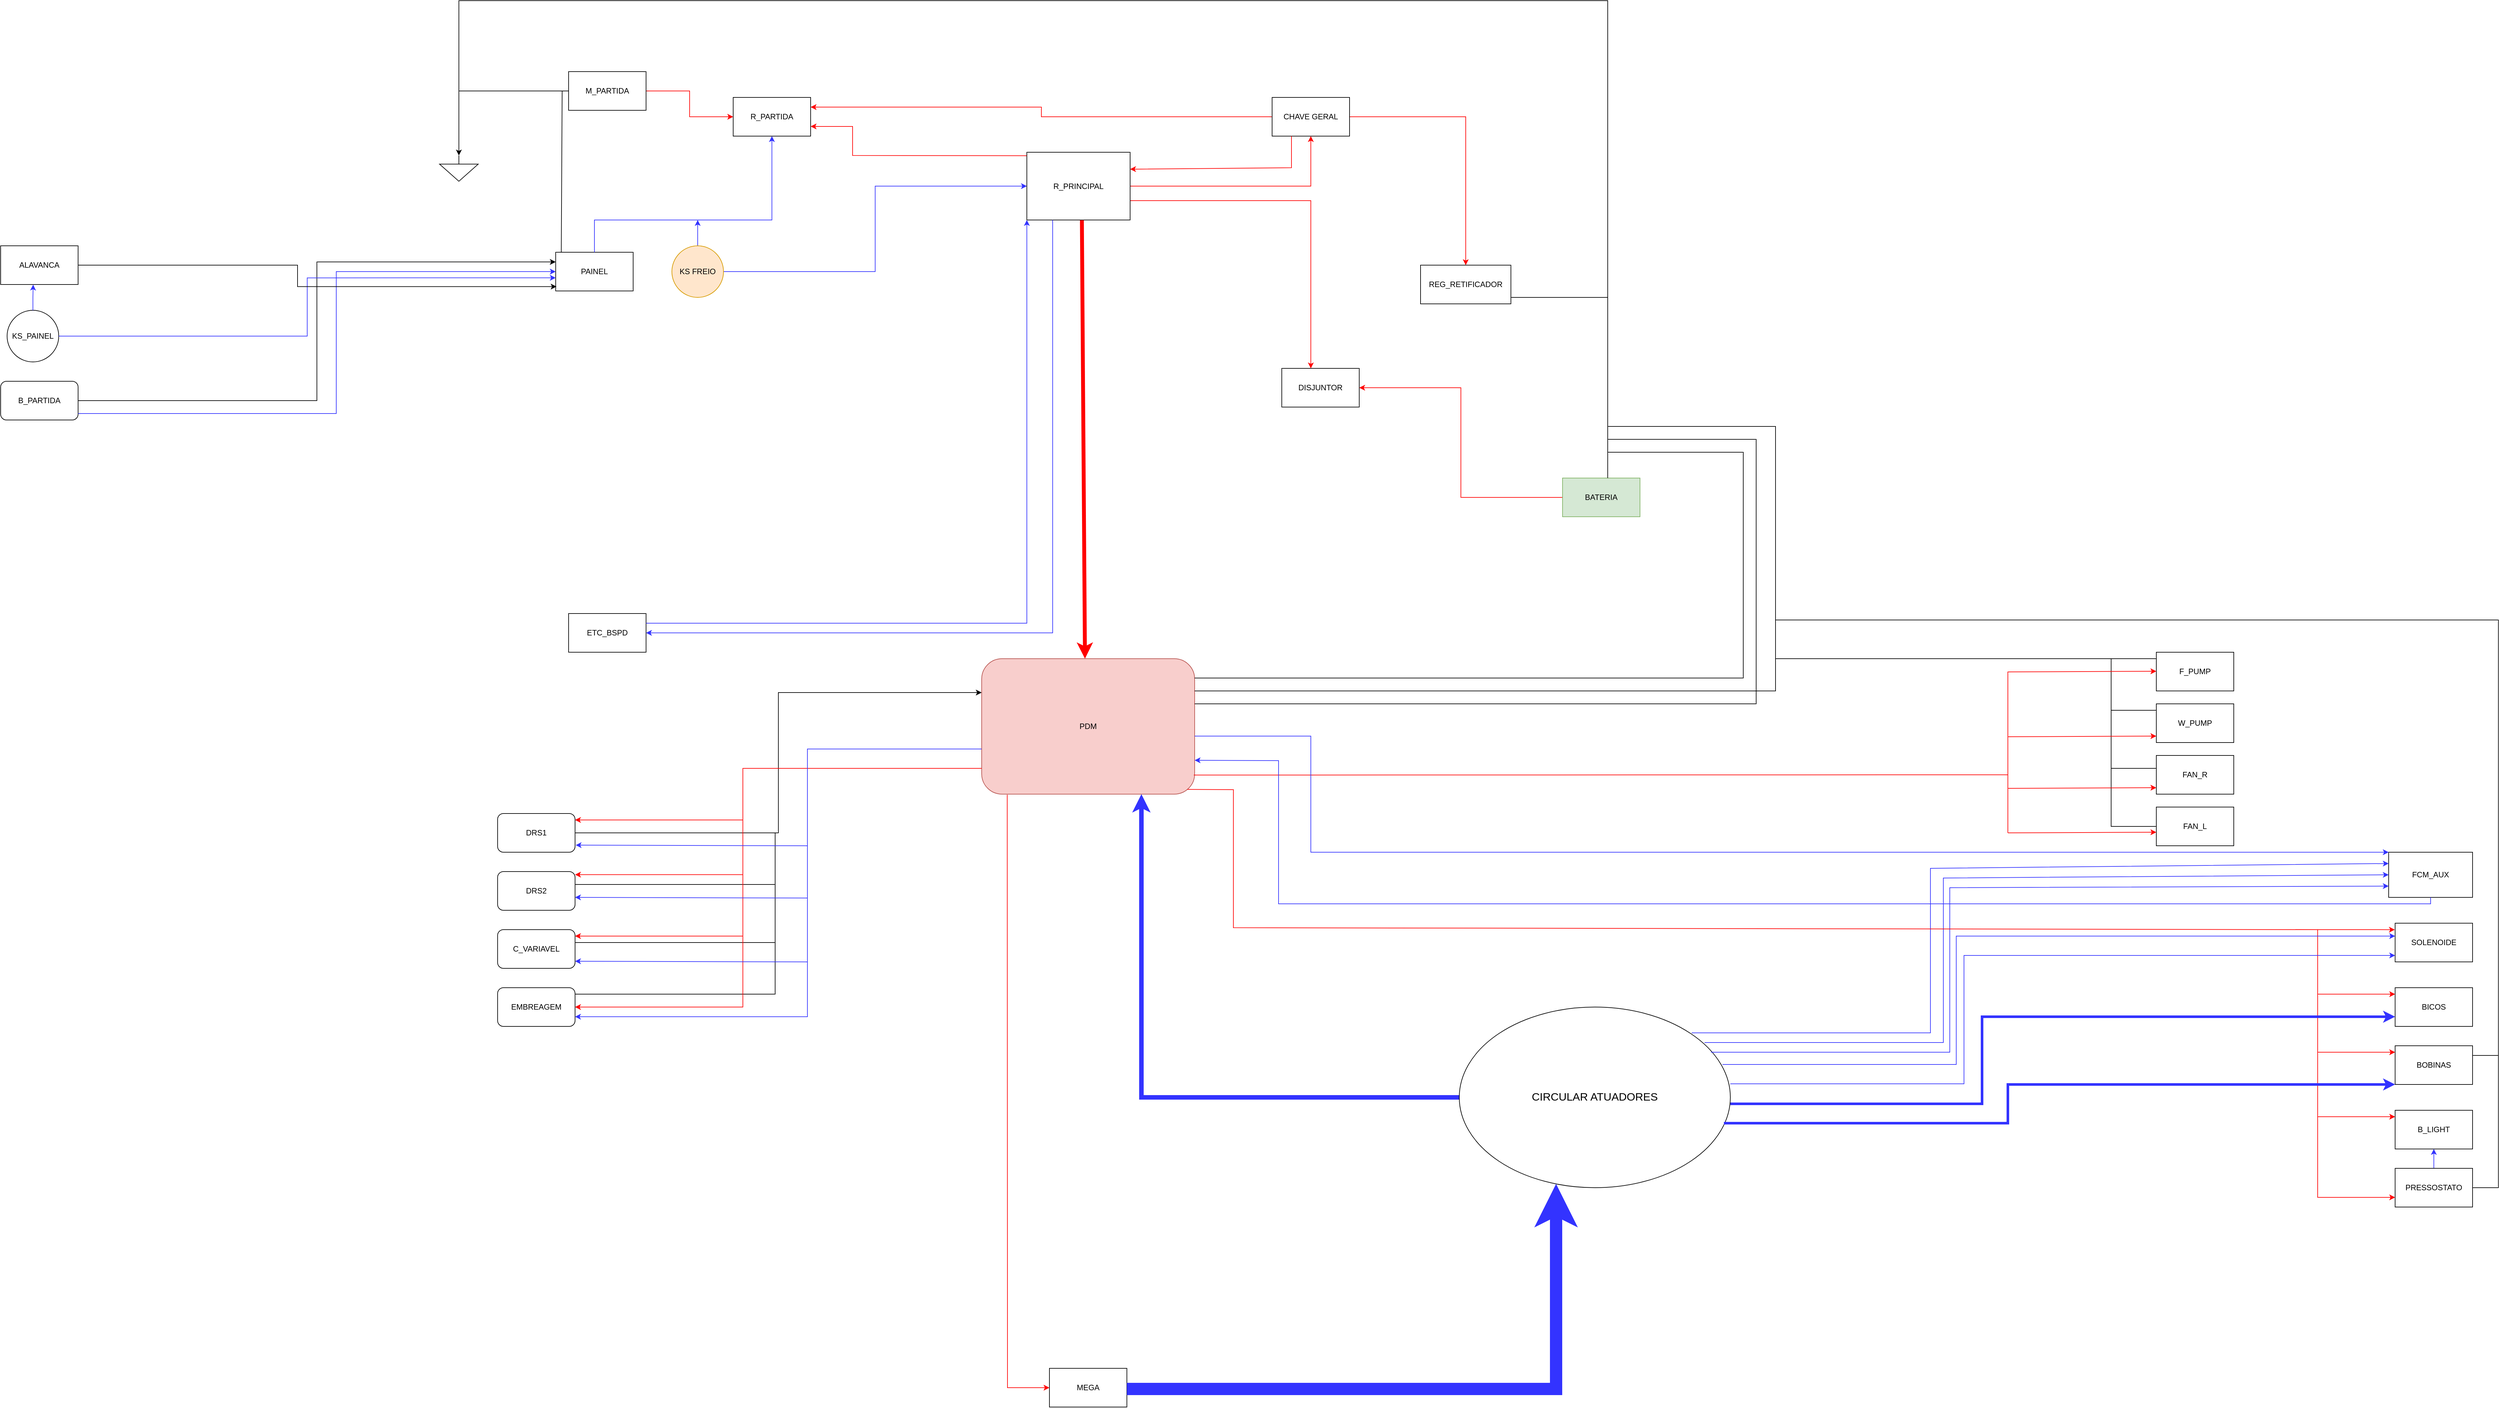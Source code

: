 <mxfile version="25.0.3">
  <diagram name="Page-1" id="UuQA1Ld9MNjJxdOxv1tu">
    <mxGraphModel dx="3718" dy="2592" grid="1" gridSize="10" guides="1" tooltips="1" connect="1" arrows="1" fold="1" page="1" pageScale="1" pageWidth="850" pageHeight="1100" math="0" shadow="0">
      <root>
        <mxCell id="0" />
        <mxCell id="1" parent="0" />
        <mxCell id="WDQ58JpOzV6km5oKxnGy-1" value="MEGA" style="rounded=0;whiteSpace=wrap;html=1;" parent="1" vertex="1">
          <mxGeometry x="795" y="2080" width="120" height="60" as="geometry" />
        </mxCell>
        <mxCell id="WDQ58JpOzV6km5oKxnGy-2" value="PDM" style="rounded=1;whiteSpace=wrap;html=1;fillColor=#f8cecc;strokeColor=#b85450;" parent="1" vertex="1">
          <mxGeometry x="690" y="980" width="330" height="210" as="geometry" />
        </mxCell>
        <mxCell id="WDQ58JpOzV6km5oKxnGy-5" style="edgeStyle=orthogonalEdgeStyle;rounded=0;orthogonalLoop=1;jettySize=auto;html=1;strokeColor=#FF0000;" parent="1" source="WDQ58JpOzV6km5oKxnGy-3" target="WDQ58JpOzV6km5oKxnGy-4" edge="1">
          <mxGeometry relative="1" as="geometry" />
        </mxCell>
        <mxCell id="WDQ58JpOzV6km5oKxnGy-3" value="M_PARTIDA" style="rounded=0;whiteSpace=wrap;html=1;" parent="1" vertex="1">
          <mxGeometry x="50" y="70" width="120" height="60" as="geometry" />
        </mxCell>
        <mxCell id="WDQ58JpOzV6km5oKxnGy-4" value="R_PARTIDA" style="rounded=0;whiteSpace=wrap;html=1;" parent="1" vertex="1">
          <mxGeometry x="305" y="110" width="120" height="60" as="geometry" />
        </mxCell>
        <mxCell id="WDQ58JpOzV6km5oKxnGy-6" value="" style="pointerEvents=1;verticalLabelPosition=bottom;shadow=0;dashed=0;align=center;html=1;verticalAlign=top;shape=mxgraph.electrical.signal_sources.signal_ground;" parent="1" vertex="1">
          <mxGeometry x="-150" y="200" width="60" height="40" as="geometry" />
        </mxCell>
        <mxCell id="WDQ58JpOzV6km5oKxnGy-7" style="edgeStyle=orthogonalEdgeStyle;rounded=0;orthogonalLoop=1;jettySize=auto;html=1;entryX=0.5;entryY=0;entryDx=0;entryDy=0;entryPerimeter=0;" parent="1" source="WDQ58JpOzV6km5oKxnGy-3" target="WDQ58JpOzV6km5oKxnGy-6" edge="1">
          <mxGeometry relative="1" as="geometry" />
        </mxCell>
        <mxCell id="WDQ58JpOzV6km5oKxnGy-9" style="edgeStyle=orthogonalEdgeStyle;rounded=0;orthogonalLoop=1;jettySize=auto;html=1;entryX=1;entryY=0.25;entryDx=0;entryDy=0;strokeColor=#FF0000;" parent="1" source="WDQ58JpOzV6km5oKxnGy-8" target="WDQ58JpOzV6km5oKxnGy-4" edge="1">
          <mxGeometry relative="1" as="geometry" />
        </mxCell>
        <mxCell id="vufEk6eHOgB_xnrC6HmV-16" style="edgeStyle=orthogonalEdgeStyle;rounded=0;orthogonalLoop=1;jettySize=auto;html=1;strokeColor=#FF0000;" parent="1" source="WDQ58JpOzV6km5oKxnGy-8" target="vufEk6eHOgB_xnrC6HmV-11" edge="1">
          <mxGeometry relative="1" as="geometry" />
        </mxCell>
        <mxCell id="WDQ58JpOzV6km5oKxnGy-8" value="CHAVE GERAL" style="rounded=0;whiteSpace=wrap;html=1;" parent="1" vertex="1">
          <mxGeometry x="1140" y="110" width="120" height="60" as="geometry" />
        </mxCell>
        <mxCell id="WDQ58JpOzV6km5oKxnGy-10" value="PAINEL" style="rounded=0;whiteSpace=wrap;html=1;" parent="1" vertex="1">
          <mxGeometry x="30" y="350" width="120" height="60" as="geometry" />
        </mxCell>
        <mxCell id="WDQ58JpOzV6km5oKxnGy-16" style="edgeStyle=orthogonalEdgeStyle;rounded=0;orthogonalLoop=1;jettySize=auto;html=1;strokeColor=#3333FF;" parent="1" source="WDQ58JpOzV6km5oKxnGy-12" edge="1">
          <mxGeometry relative="1" as="geometry">
            <mxPoint x="250" y="300" as="targetPoint" />
          </mxGeometry>
        </mxCell>
        <mxCell id="WDQ58JpOzV6km5oKxnGy-21" style="edgeStyle=orthogonalEdgeStyle;rounded=0;orthogonalLoop=1;jettySize=auto;html=1;entryX=0;entryY=0.5;entryDx=0;entryDy=0;strokeColor=#3333FF;" parent="1" source="WDQ58JpOzV6km5oKxnGy-12" target="WDQ58JpOzV6km5oKxnGy-17" edge="1">
          <mxGeometry relative="1" as="geometry" />
        </mxCell>
        <mxCell id="WDQ58JpOzV6km5oKxnGy-12" value="KS FREIO" style="ellipse;whiteSpace=wrap;html=1;fillColor=#ffe6cc;strokeColor=#d79b00;" parent="1" vertex="1">
          <mxGeometry x="210" y="340" width="80" height="80" as="geometry" />
        </mxCell>
        <mxCell id="WDQ58JpOzV6km5oKxnGy-15" value="" style="endArrow=classic;html=1;rounded=0;exitX=0.5;exitY=0;exitDx=0;exitDy=0;entryX=0.5;entryY=1;entryDx=0;entryDy=0;strokeColor=#3333FF;" parent="1" source="WDQ58JpOzV6km5oKxnGy-10" target="WDQ58JpOzV6km5oKxnGy-4" edge="1">
          <mxGeometry width="50" height="50" relative="1" as="geometry">
            <mxPoint x="610" y="210" as="sourcePoint" />
            <mxPoint x="660" y="160" as="targetPoint" />
            <Array as="points">
              <mxPoint x="90" y="300" />
              <mxPoint x="365" y="300" />
            </Array>
          </mxGeometry>
        </mxCell>
        <mxCell id="WDQ58JpOzV6km5oKxnGy-22" style="edgeStyle=orthogonalEdgeStyle;rounded=0;orthogonalLoop=1;jettySize=auto;html=1;entryX=0.5;entryY=1;entryDx=0;entryDy=0;strokeColor=#FF0000;" parent="1" source="WDQ58JpOzV6km5oKxnGy-17" target="WDQ58JpOzV6km5oKxnGy-8" edge="1">
          <mxGeometry relative="1" as="geometry" />
        </mxCell>
        <mxCell id="vufEk6eHOgB_xnrC6HmV-18" style="edgeStyle=orthogonalEdgeStyle;rounded=0;orthogonalLoop=1;jettySize=auto;html=1;strokeColor=#FF0000;" parent="1" source="WDQ58JpOzV6km5oKxnGy-17" target="vufEk6eHOgB_xnrC6HmV-17" edge="1">
          <mxGeometry relative="1" as="geometry">
            <Array as="points">
              <mxPoint x="1200" y="270" />
            </Array>
          </mxGeometry>
        </mxCell>
        <mxCell id="WDQ58JpOzV6km5oKxnGy-17" value="R_PRINCIPAL" style="rounded=0;whiteSpace=wrap;html=1;" parent="1" vertex="1">
          <mxGeometry x="760" y="195" width="160" height="105" as="geometry" />
        </mxCell>
        <mxCell id="WDQ58JpOzV6km5oKxnGy-20" value="" style="endArrow=classic;html=1;rounded=0;exitX=0.25;exitY=1;exitDx=0;exitDy=0;entryX=1;entryY=0.25;entryDx=0;entryDy=0;strokeColor=#FF0000;" parent="1" source="WDQ58JpOzV6km5oKxnGy-8" target="WDQ58JpOzV6km5oKxnGy-17" edge="1">
          <mxGeometry width="50" height="50" relative="1" as="geometry">
            <mxPoint x="610" y="310" as="sourcePoint" />
            <mxPoint x="660" y="260" as="targetPoint" />
            <Array as="points">
              <mxPoint x="1170" y="219" />
            </Array>
          </mxGeometry>
        </mxCell>
        <mxCell id="WDQ58JpOzV6km5oKxnGy-25" value="" style="endArrow=classic;html=1;rounded=0;exitX=-0.002;exitY=0.051;exitDx=0;exitDy=0;entryX=1;entryY=0.75;entryDx=0;entryDy=0;exitPerimeter=0;strokeColor=#FF0000;" parent="1" source="WDQ58JpOzV6km5oKxnGy-17" target="WDQ58JpOzV6km5oKxnGy-4" edge="1">
          <mxGeometry width="50" height="50" relative="1" as="geometry">
            <mxPoint x="610" y="310" as="sourcePoint" />
            <mxPoint x="660" y="260" as="targetPoint" />
            <Array as="points">
              <mxPoint x="490" y="200" />
              <mxPoint x="490" y="155" />
            </Array>
          </mxGeometry>
        </mxCell>
        <mxCell id="WDQ58JpOzV6km5oKxnGy-26" value="" style="endArrow=classic;html=1;rounded=0;exitX=0.533;exitY=1.003;exitDx=0;exitDy=0;exitPerimeter=0;entryX=0.485;entryY=0;entryDx=0;entryDy=0;entryPerimeter=0;strokeWidth=6;strokeColor=#FF0000;" parent="1" source="WDQ58JpOzV6km5oKxnGy-17" target="WDQ58JpOzV6km5oKxnGy-2" edge="1">
          <mxGeometry width="50" height="50" relative="1" as="geometry">
            <mxPoint x="870" y="410" as="sourcePoint" />
            <mxPoint x="850" y="520" as="targetPoint" />
          </mxGeometry>
        </mxCell>
        <mxCell id="vufEk6eHOgB_xnrC6HmV-2" style="edgeStyle=orthogonalEdgeStyle;rounded=0;orthogonalLoop=1;jettySize=auto;html=1;entryX=0;entryY=0.25;entryDx=0;entryDy=0;" parent="1" source="vufEk6eHOgB_xnrC6HmV-1" target="WDQ58JpOzV6km5oKxnGy-10" edge="1">
          <mxGeometry relative="1" as="geometry" />
        </mxCell>
        <mxCell id="vufEk6eHOgB_xnrC6HmV-1" value="B_PARTIDA" style="rounded=1;whiteSpace=wrap;html=1;" parent="1" vertex="1">
          <mxGeometry x="-830" y="550" width="120" height="60" as="geometry" />
        </mxCell>
        <mxCell id="vufEk6eHOgB_xnrC6HmV-4" value="" style="endArrow=classic;html=1;rounded=0;exitX=1.001;exitY=0.834;exitDx=0;exitDy=0;entryX=0;entryY=0.5;entryDx=0;entryDy=0;exitPerimeter=0;strokeColor=#3333FF;" parent="1" source="vufEk6eHOgB_xnrC6HmV-1" target="WDQ58JpOzV6km5oKxnGy-10" edge="1">
          <mxGeometry width="50" height="50" relative="1" as="geometry">
            <mxPoint x="-280" y="510" as="sourcePoint" />
            <mxPoint x="-230" y="460" as="targetPoint" />
            <Array as="points">
              <mxPoint x="-310" y="600" />
              <mxPoint x="-310" y="380" />
            </Array>
          </mxGeometry>
        </mxCell>
        <mxCell id="vufEk6eHOgB_xnrC6HmV-5" value="KS_PAINEL" style="ellipse;whiteSpace=wrap;html=1;aspect=fixed;" parent="1" vertex="1">
          <mxGeometry x="-820" y="440" width="80" height="80" as="geometry" />
        </mxCell>
        <mxCell id="vufEk6eHOgB_xnrC6HmV-6" value="ALAVANCA" style="rounded=0;whiteSpace=wrap;html=1;" parent="1" vertex="1">
          <mxGeometry x="-830" y="340" width="120" height="60" as="geometry" />
        </mxCell>
        <mxCell id="vufEk6eHOgB_xnrC6HmV-7" style="edgeStyle=orthogonalEdgeStyle;rounded=0;orthogonalLoop=1;jettySize=auto;html=1;entryX=0.42;entryY=1.004;entryDx=0;entryDy=0;entryPerimeter=0;strokeColor=#3333FF;" parent="1" source="vufEk6eHOgB_xnrC6HmV-5" target="vufEk6eHOgB_xnrC6HmV-6" edge="1">
          <mxGeometry relative="1" as="geometry" />
        </mxCell>
        <mxCell id="vufEk6eHOgB_xnrC6HmV-8" style="edgeStyle=orthogonalEdgeStyle;rounded=0;orthogonalLoop=1;jettySize=auto;html=1;entryX=0;entryY=0.661;entryDx=0;entryDy=0;entryPerimeter=0;strokeColor=#3333FF;" parent="1" source="vufEk6eHOgB_xnrC6HmV-5" target="WDQ58JpOzV6km5oKxnGy-10" edge="1">
          <mxGeometry relative="1" as="geometry" />
        </mxCell>
        <mxCell id="vufEk6eHOgB_xnrC6HmV-10" style="edgeStyle=orthogonalEdgeStyle;rounded=0;orthogonalLoop=1;jettySize=auto;html=1;entryX=0.011;entryY=0.887;entryDx=0;entryDy=0;entryPerimeter=0;" parent="1" source="vufEk6eHOgB_xnrC6HmV-6" target="WDQ58JpOzV6km5oKxnGy-10" edge="1">
          <mxGeometry relative="1" as="geometry">
            <Array as="points">
              <mxPoint x="-370" y="370" />
              <mxPoint x="-370" y="403" />
            </Array>
          </mxGeometry>
        </mxCell>
        <mxCell id="vufEk6eHOgB_xnrC6HmV-11" value="REG_RETIFICADOR" style="rounded=0;whiteSpace=wrap;html=1;" parent="1" vertex="1">
          <mxGeometry x="1370" y="370" width="140" height="60" as="geometry" />
        </mxCell>
        <mxCell id="vufEk6eHOgB_xnrC6HmV-12" value="ETC_BSPD" style="rounded=0;whiteSpace=wrap;html=1;" parent="1" vertex="1">
          <mxGeometry x="50" y="910" width="120" height="60" as="geometry" />
        </mxCell>
        <mxCell id="vufEk6eHOgB_xnrC6HmV-13" value="" style="endArrow=classic;html=1;rounded=0;entryX=1;entryY=0.5;entryDx=0;entryDy=0;strokeColor=#3333FF;" parent="1" target="vufEk6eHOgB_xnrC6HmV-12" edge="1">
          <mxGeometry width="50" height="50" relative="1" as="geometry">
            <mxPoint x="800" y="300" as="sourcePoint" />
            <mxPoint x="1070" y="400" as="targetPoint" />
            <Array as="points">
              <mxPoint x="800" y="940" />
            </Array>
          </mxGeometry>
        </mxCell>
        <mxCell id="vufEk6eHOgB_xnrC6HmV-14" value="" style="endArrow=classic;html=1;rounded=0;exitX=1;exitY=0.25;exitDx=0;exitDy=0;entryX=0;entryY=1;entryDx=0;entryDy=0;strokeColor=#3333FF;" parent="1" source="vufEk6eHOgB_xnrC6HmV-12" target="WDQ58JpOzV6km5oKxnGy-17" edge="1">
          <mxGeometry width="50" height="50" relative="1" as="geometry">
            <mxPoint x="1020" y="450" as="sourcePoint" />
            <mxPoint x="1070" y="400" as="targetPoint" />
            <Array as="points">
              <mxPoint x="760" y="925" />
            </Array>
          </mxGeometry>
        </mxCell>
        <mxCell id="vufEk6eHOgB_xnrC6HmV-17" value="DISJUNTOR" style="rounded=0;whiteSpace=wrap;html=1;" parent="1" vertex="1">
          <mxGeometry x="1155" y="530" width="120" height="60" as="geometry" />
        </mxCell>
        <mxCell id="vufEk6eHOgB_xnrC6HmV-20" style="edgeStyle=orthogonalEdgeStyle;rounded=0;orthogonalLoop=1;jettySize=auto;html=1;entryX=1;entryY=0.5;entryDx=0;entryDy=0;strokeColor=#FF0000;" parent="1" source="vufEk6eHOgB_xnrC6HmV-19" target="vufEk6eHOgB_xnrC6HmV-17" edge="1">
          <mxGeometry relative="1" as="geometry" />
        </mxCell>
        <mxCell id="vufEk6eHOgB_xnrC6HmV-19" value="BATERIA" style="rounded=0;whiteSpace=wrap;html=1;fillColor=#d5e8d4;strokeColor=#82b366;" parent="1" vertex="1">
          <mxGeometry x="1590" y="700" width="120" height="60" as="geometry" />
        </mxCell>
        <mxCell id="vufEk6eHOgB_xnrC6HmV-25" value="" style="endArrow=none;html=1;rounded=0;" parent="1" edge="1">
          <mxGeometry width="50" height="50" relative="1" as="geometry">
            <mxPoint x="1660" y="700" as="sourcePoint" />
            <mxPoint x="-120" y="100" as="targetPoint" />
            <Array as="points">
              <mxPoint x="1660" y="-40" />
              <mxPoint x="-120" y="-40" />
            </Array>
          </mxGeometry>
        </mxCell>
        <mxCell id="vufEk6eHOgB_xnrC6HmV-26" value="" style="endArrow=none;html=1;rounded=0;" parent="1" edge="1">
          <mxGeometry width="50" height="50" relative="1" as="geometry">
            <mxPoint x="1510" y="420" as="sourcePoint" />
            <mxPoint x="1660" y="420" as="targetPoint" />
          </mxGeometry>
        </mxCell>
        <mxCell id="vufEk6eHOgB_xnrC6HmV-28" value="" style="endArrow=none;html=1;rounded=0;exitX=0.072;exitY=0.002;exitDx=0;exitDy=0;exitPerimeter=0;" parent="1" source="WDQ58JpOzV6km5oKxnGy-10" edge="1">
          <mxGeometry width="50" height="50" relative="1" as="geometry">
            <mxPoint x="50" y="350" as="sourcePoint" />
            <mxPoint x="40" y="100" as="targetPoint" />
            <Array as="points" />
          </mxGeometry>
        </mxCell>
        <mxCell id="vufEk6eHOgB_xnrC6HmV-30" value="" style="endArrow=none;html=1;rounded=0;" parent="1" edge="1">
          <mxGeometry width="50" height="50" relative="1" as="geometry">
            <mxPoint x="1020" y="1030" as="sourcePoint" />
            <mxPoint x="1660" y="620" as="targetPoint" />
            <Array as="points">
              <mxPoint x="1920" y="1030" />
              <mxPoint x="1920" y="620" />
            </Array>
          </mxGeometry>
        </mxCell>
        <mxCell id="vufEk6eHOgB_xnrC6HmV-32" value="" style="endArrow=none;html=1;rounded=0;" parent="1" edge="1">
          <mxGeometry width="50" height="50" relative="1" as="geometry">
            <mxPoint x="1020" y="1050" as="sourcePoint" />
            <mxPoint x="1660" y="640" as="targetPoint" />
            <Array as="points">
              <mxPoint x="1890" y="1050" />
              <mxPoint x="1890" y="640" />
            </Array>
          </mxGeometry>
        </mxCell>
        <mxCell id="vufEk6eHOgB_xnrC6HmV-38" style="edgeStyle=orthogonalEdgeStyle;rounded=0;orthogonalLoop=1;jettySize=auto;html=1;entryX=0.75;entryY=1;entryDx=0;entryDy=0;strokeColor=#3333FF;strokeWidth=7;" parent="1" source="vufEk6eHOgB_xnrC6HmV-33" target="WDQ58JpOzV6km5oKxnGy-2" edge="1">
          <mxGeometry relative="1" as="geometry" />
        </mxCell>
        <mxCell id="vufEk6eHOgB_xnrC6HmV-33" value="&lt;font style=&quot;font-size: 17px;&quot;&gt;CIRCULAR ATUADORES&lt;/font&gt;" style="ellipse;whiteSpace=wrap;html=1;" parent="1" vertex="1">
          <mxGeometry x="1430" y="1520" width="420" height="280" as="geometry" />
        </mxCell>
        <mxCell id="vufEk6eHOgB_xnrC6HmV-34" style="edgeStyle=orthogonalEdgeStyle;rounded=0;orthogonalLoop=1;jettySize=auto;html=1;strokeWidth=19;strokeColor=#3333FF;" parent="1" target="vufEk6eHOgB_xnrC6HmV-33" edge="1">
          <mxGeometry relative="1" as="geometry">
            <mxPoint x="915" y="2111.96" as="sourcePoint" />
            <mxPoint x="1570" y="1870" as="targetPoint" />
            <Array as="points">
              <mxPoint x="1580" y="2112" />
            </Array>
          </mxGeometry>
        </mxCell>
        <mxCell id="vufEk6eHOgB_xnrC6HmV-37" value="" style="endArrow=classic;html=1;rounded=0;entryX=0;entryY=0.5;entryDx=0;entryDy=0;strokeColor=#FF0000;exitX=0.12;exitY=1.004;exitDx=0;exitDy=0;exitPerimeter=0;" parent="1" source="WDQ58JpOzV6km5oKxnGy-2" target="WDQ58JpOzV6km5oKxnGy-1" edge="1">
          <mxGeometry width="50" height="50" relative="1" as="geometry">
            <mxPoint x="880" y="1190" as="sourcePoint" />
            <mxPoint x="970" y="1240" as="targetPoint" />
            <Array as="points">
              <mxPoint x="730" y="2110" />
            </Array>
          </mxGeometry>
        </mxCell>
        <mxCell id="vufEk6eHOgB_xnrC6HmV-39" value="FCM_AUX" style="rounded=0;whiteSpace=wrap;html=1;" parent="1" vertex="1">
          <mxGeometry x="2870" y="1280" width="130" height="70" as="geometry" />
        </mxCell>
        <mxCell id="vufEk6eHOgB_xnrC6HmV-40" value="SOLENOIDE" style="rounded=0;whiteSpace=wrap;html=1;" parent="1" vertex="1">
          <mxGeometry x="2880" y="1390" width="120" height="60" as="geometry" />
        </mxCell>
        <mxCell id="vufEk6eHOgB_xnrC6HmV-41" value="BICOS" style="rounded=0;whiteSpace=wrap;html=1;" parent="1" vertex="1">
          <mxGeometry x="2880" y="1490" width="120" height="60" as="geometry" />
        </mxCell>
        <mxCell id="vufEk6eHOgB_xnrC6HmV-42" value="BOBINAS" style="rounded=0;whiteSpace=wrap;html=1;" parent="1" vertex="1">
          <mxGeometry x="2880" y="1580" width="120" height="60" as="geometry" />
        </mxCell>
        <mxCell id="vufEk6eHOgB_xnrC6HmV-43" value="FAN_R" style="rounded=0;whiteSpace=wrap;html=1;" parent="1" vertex="1">
          <mxGeometry x="2510" y="1130" width="120" height="60" as="geometry" />
        </mxCell>
        <mxCell id="vufEk6eHOgB_xnrC6HmV-46" value="FAN_L" style="rounded=0;whiteSpace=wrap;html=1;" parent="1" vertex="1">
          <mxGeometry x="2510" y="1210" width="120" height="60" as="geometry" />
        </mxCell>
        <mxCell id="vufEk6eHOgB_xnrC6HmV-47" value="W_PUMP" style="rounded=0;whiteSpace=wrap;html=1;" parent="1" vertex="1">
          <mxGeometry x="2510" y="1050" width="120" height="60" as="geometry" />
        </mxCell>
        <mxCell id="vufEk6eHOgB_xnrC6HmV-48" value="F_PUMP" style="rounded=0;whiteSpace=wrap;html=1;" parent="1" vertex="1">
          <mxGeometry x="2510" y="970" width="120" height="60" as="geometry" />
        </mxCell>
        <mxCell id="vufEk6eHOgB_xnrC6HmV-49" value="B_LIGHT" style="rounded=0;whiteSpace=wrap;html=1;" parent="1" vertex="1">
          <mxGeometry x="2880" y="1680" width="120" height="60" as="geometry" />
        </mxCell>
        <mxCell id="Ll2n7kO326ciAfV6gBKa-17" value="" style="edgeStyle=orthogonalEdgeStyle;rounded=0;orthogonalLoop=1;jettySize=auto;html=1;strokeColor=#3333FF;" parent="1" source="vufEk6eHOgB_xnrC6HmV-50" target="vufEk6eHOgB_xnrC6HmV-49" edge="1">
          <mxGeometry relative="1" as="geometry" />
        </mxCell>
        <mxCell id="vufEk6eHOgB_xnrC6HmV-50" value="PRESSOSTATO" style="rounded=0;whiteSpace=wrap;html=1;" parent="1" vertex="1">
          <mxGeometry x="2880" y="1770" width="120" height="60" as="geometry" />
        </mxCell>
        <mxCell id="vufEk6eHOgB_xnrC6HmV-51" value="" style="endArrow=none;html=1;rounded=0;exitX=0;exitY=0.5;exitDx=0;exitDy=0;" parent="1" source="vufEk6eHOgB_xnrC6HmV-46" edge="1">
          <mxGeometry width="50" height="50" relative="1" as="geometry">
            <mxPoint x="2020" y="1180" as="sourcePoint" />
            <mxPoint x="1920" y="980" as="targetPoint" />
            <Array as="points">
              <mxPoint x="2440" y="1240" />
              <mxPoint x="2440" y="980" />
            </Array>
          </mxGeometry>
        </mxCell>
        <mxCell id="vufEk6eHOgB_xnrC6HmV-52" value="" style="endArrow=none;html=1;rounded=0;" parent="1" edge="1">
          <mxGeometry width="50" height="50" relative="1" as="geometry">
            <mxPoint x="2440" y="1150" as="sourcePoint" />
            <mxPoint x="2510" y="1150" as="targetPoint" />
          </mxGeometry>
        </mxCell>
        <mxCell id="vufEk6eHOgB_xnrC6HmV-53" value="" style="endArrow=none;html=1;rounded=0;" parent="1" edge="1">
          <mxGeometry width="50" height="50" relative="1" as="geometry">
            <mxPoint x="2440" y="1060" as="sourcePoint" />
            <mxPoint x="2510" y="1060" as="targetPoint" />
          </mxGeometry>
        </mxCell>
        <mxCell id="vufEk6eHOgB_xnrC6HmV-54" value="" style="endArrow=none;html=1;rounded=0;" parent="1" edge="1">
          <mxGeometry width="50" height="50" relative="1" as="geometry">
            <mxPoint x="2440" y="980" as="sourcePoint" />
            <mxPoint x="2510" y="980" as="targetPoint" />
          </mxGeometry>
        </mxCell>
        <mxCell id="vufEk6eHOgB_xnrC6HmV-55" value="" style="endArrow=none;html=1;rounded=0;exitX=0.996;exitY=0.859;exitDx=0;exitDy=0;exitPerimeter=0;strokeColor=#FF0000;" parent="1" source="WDQ58JpOzV6km5oKxnGy-2" edge="1">
          <mxGeometry width="50" height="50" relative="1" as="geometry">
            <mxPoint x="1020" y="1140" as="sourcePoint" />
            <mxPoint x="2280" y="1160" as="targetPoint" />
          </mxGeometry>
        </mxCell>
        <mxCell id="vufEk6eHOgB_xnrC6HmV-56" value="" style="endArrow=none;html=1;rounded=0;strokeColor=#FF0000;" parent="1" edge="1">
          <mxGeometry width="50" height="50" relative="1" as="geometry">
            <mxPoint x="2280" y="1250" as="sourcePoint" />
            <mxPoint x="2280" y="1000" as="targetPoint" />
          </mxGeometry>
        </mxCell>
        <mxCell id="vufEk6eHOgB_xnrC6HmV-61" value="" style="endArrow=classic;html=1;rounded=0;entryX=0;entryY=0.65;entryDx=0;entryDy=0;entryPerimeter=0;strokeColor=#FF0000;" parent="1" target="vufEk6eHOgB_xnrC6HmV-46" edge="1">
          <mxGeometry width="50" height="50" relative="1" as="geometry">
            <mxPoint x="2280" y="1250" as="sourcePoint" />
            <mxPoint x="2330" y="1200" as="targetPoint" />
          </mxGeometry>
        </mxCell>
        <mxCell id="vufEk6eHOgB_xnrC6HmV-62" value="" style="endArrow=classic;html=1;rounded=0;entryX=0;entryY=0.65;entryDx=0;entryDy=0;entryPerimeter=0;strokeColor=#FF0000;" parent="1" edge="1">
          <mxGeometry width="50" height="50" relative="1" as="geometry">
            <mxPoint x="2280" y="1181" as="sourcePoint" />
            <mxPoint x="2510" y="1180" as="targetPoint" />
          </mxGeometry>
        </mxCell>
        <mxCell id="vufEk6eHOgB_xnrC6HmV-63" value="" style="endArrow=classic;html=1;rounded=0;entryX=0;entryY=0.65;entryDx=0;entryDy=0;entryPerimeter=0;strokeColor=#FF0000;" parent="1" edge="1">
          <mxGeometry width="50" height="50" relative="1" as="geometry">
            <mxPoint x="2280" y="1101" as="sourcePoint" />
            <mxPoint x="2510" y="1100" as="targetPoint" />
          </mxGeometry>
        </mxCell>
        <mxCell id="vufEk6eHOgB_xnrC6HmV-64" value="" style="endArrow=classic;html=1;rounded=0;entryX=0;entryY=0.65;entryDx=0;entryDy=0;entryPerimeter=0;strokeColor=#FF0000;" parent="1" edge="1">
          <mxGeometry width="50" height="50" relative="1" as="geometry">
            <mxPoint x="2280" y="1000.5" as="sourcePoint" />
            <mxPoint x="2510" y="999.5" as="targetPoint" />
          </mxGeometry>
        </mxCell>
        <mxCell id="Ll2n7kO326ciAfV6gBKa-1" value="" style="endArrow=classic;html=1;rounded=0;entryX=0;entryY=0.25;entryDx=0;entryDy=0;strokeColor=#3333FF;" parent="1" target="vufEk6eHOgB_xnrC6HmV-39" edge="1">
          <mxGeometry width="50" height="50" relative="1" as="geometry">
            <mxPoint x="1790" y="1560" as="sourcePoint" />
            <mxPoint x="1840" y="1510" as="targetPoint" />
            <Array as="points">
              <mxPoint x="2160" y="1560" />
              <mxPoint x="2160" y="1305" />
            </Array>
          </mxGeometry>
        </mxCell>
        <mxCell id="Ll2n7kO326ciAfV6gBKa-2" value="" style="endArrow=classic;html=1;rounded=0;strokeColor=#3333FF;entryX=0;entryY=0.5;entryDx=0;entryDy=0;" parent="1" target="vufEk6eHOgB_xnrC6HmV-39" edge="1">
          <mxGeometry width="50" height="50" relative="1" as="geometry">
            <mxPoint x="1810" y="1575" as="sourcePoint" />
            <mxPoint x="2870" y="1320" as="targetPoint" />
            <Array as="points">
              <mxPoint x="2180" y="1575" />
              <mxPoint x="2180" y="1320" />
            </Array>
          </mxGeometry>
        </mxCell>
        <mxCell id="Ll2n7kO326ciAfV6gBKa-3" value="" style="endArrow=classic;html=1;rounded=0;strokeColor=#3333FF;entryX=0;entryY=0.75;entryDx=0;entryDy=0;" parent="1" target="vufEk6eHOgB_xnrC6HmV-39" edge="1">
          <mxGeometry width="50" height="50" relative="1" as="geometry">
            <mxPoint x="1820" y="1590" as="sourcePoint" />
            <mxPoint x="2890" y="1335" as="targetPoint" />
            <Array as="points">
              <mxPoint x="2190" y="1590" />
              <mxPoint x="2190" y="1335" />
            </Array>
          </mxGeometry>
        </mxCell>
        <mxCell id="Ll2n7kO326ciAfV6gBKa-4" value="" style="endArrow=classic;html=1;rounded=0;entryX=0;entryY=0;entryDx=0;entryDy=0;exitX=1;exitY=0.5;exitDx=0;exitDy=0;strokeColor=#3333FF;" parent="1" target="vufEk6eHOgB_xnrC6HmV-39" edge="1">
          <mxGeometry width="50" height="50" relative="1" as="geometry">
            <mxPoint x="1020" y="1100" as="sourcePoint" />
            <mxPoint x="2880" y="1305" as="targetPoint" />
            <Array as="points">
              <mxPoint x="1200" y="1100" />
              <mxPoint x="1200" y="1280" />
            </Array>
          </mxGeometry>
        </mxCell>
        <mxCell id="Ll2n7kO326ciAfV6gBKa-5" value="" style="endArrow=classic;html=1;rounded=0;entryX=1;entryY=0.75;entryDx=0;entryDy=0;exitX=0.5;exitY=1;exitDx=0;exitDy=0;strokeColor=#3333FF;" parent="1" source="vufEk6eHOgB_xnrC6HmV-39" target="WDQ58JpOzV6km5oKxnGy-2" edge="1">
          <mxGeometry width="50" height="50" relative="1" as="geometry">
            <mxPoint x="1620" y="1190" as="sourcePoint" />
            <mxPoint x="1670" y="1140" as="targetPoint" />
            <Array as="points">
              <mxPoint x="2935" y="1360" />
              <mxPoint x="1150" y="1360" />
              <mxPoint x="1150" y="1138" />
            </Array>
          </mxGeometry>
        </mxCell>
        <mxCell id="Ll2n7kO326ciAfV6gBKa-6" value="" style="endArrow=classic;html=1;rounded=0;exitX=0.966;exitY=0.965;exitDx=0;exitDy=0;exitPerimeter=0;entryX=0;entryY=0.75;entryDx=0;entryDy=0;strokeColor=#FF0000;" parent="1" source="WDQ58JpOzV6km5oKxnGy-2" target="vufEk6eHOgB_xnrC6HmV-50" edge="1">
          <mxGeometry width="50" height="50" relative="1" as="geometry">
            <mxPoint x="1110" y="1200" as="sourcePoint" />
            <mxPoint x="1160" y="1150" as="targetPoint" />
            <Array as="points">
              <mxPoint x="1080" y="1183" />
              <mxPoint x="1080" y="1397" />
              <mxPoint x="2760" y="1400" />
              <mxPoint x="2760" y="1815" />
            </Array>
          </mxGeometry>
        </mxCell>
        <mxCell id="Ll2n7kO326ciAfV6gBKa-7" value="" style="endArrow=classic;html=1;rounded=0;exitX=0.971;exitY=0.318;exitDx=0;exitDy=0;exitPerimeter=0;strokeColor=#3333FF;" parent="1" source="vufEk6eHOgB_xnrC6HmV-33" edge="1">
          <mxGeometry width="50" height="50" relative="1" as="geometry">
            <mxPoint x="2710" y="1460" as="sourcePoint" />
            <mxPoint x="2880" y="1410" as="targetPoint" />
            <Array as="points">
              <mxPoint x="2200" y="1609" />
              <mxPoint x="2200" y="1410" />
            </Array>
          </mxGeometry>
        </mxCell>
        <mxCell id="Ll2n7kO326ciAfV6gBKa-8" value="" style="endArrow=classic;html=1;rounded=0;exitX=0.971;exitY=0.318;exitDx=0;exitDy=0;exitPerimeter=0;strokeColor=#3333FF;" parent="1" edge="1">
          <mxGeometry width="50" height="50" relative="1" as="geometry">
            <mxPoint x="1850" y="1639" as="sourcePoint" />
            <mxPoint x="2880" y="1440" as="targetPoint" />
            <Array as="points">
              <mxPoint x="2212" y="1639" />
              <mxPoint x="2212" y="1440" />
            </Array>
          </mxGeometry>
        </mxCell>
        <mxCell id="Ll2n7kO326ciAfV6gBKa-10" value="" style="endArrow=classic;html=1;rounded=0;entryX=0;entryY=0.75;entryDx=0;entryDy=0;strokeWidth=4;strokeColor=#3333FF;" parent="1" target="vufEk6eHOgB_xnrC6HmV-41" edge="1">
          <mxGeometry width="50" height="50" relative="1" as="geometry">
            <mxPoint x="1850" y="1670" as="sourcePoint" />
            <mxPoint x="1900" y="1620" as="targetPoint" />
            <Array as="points">
              <mxPoint x="2240" y="1670" />
              <mxPoint x="2240" y="1535" />
            </Array>
          </mxGeometry>
        </mxCell>
        <mxCell id="Ll2n7kO326ciAfV6gBKa-11" value="" style="endArrow=classic;html=1;rounded=0;entryX=-0.004;entryY=0.168;entryDx=0;entryDy=0;entryPerimeter=0;strokeColor=#FF0000;" parent="1" target="vufEk6eHOgB_xnrC6HmV-40" edge="1">
          <mxGeometry width="50" height="50" relative="1" as="geometry">
            <mxPoint x="2760" y="1400" as="sourcePoint" />
            <mxPoint x="2810" y="1350" as="targetPoint" />
          </mxGeometry>
        </mxCell>
        <mxCell id="Ll2n7kO326ciAfV6gBKa-12" value="" style="endArrow=classic;html=1;rounded=0;strokeColor=#FF0000;" parent="1" edge="1">
          <mxGeometry width="50" height="50" relative="1" as="geometry">
            <mxPoint x="2760" y="1500" as="sourcePoint" />
            <mxPoint x="2880" y="1500" as="targetPoint" />
          </mxGeometry>
        </mxCell>
        <mxCell id="Ll2n7kO326ciAfV6gBKa-13" value="" style="endArrow=classic;html=1;rounded=0;strokeColor=#FF0000;" parent="1" edge="1">
          <mxGeometry width="50" height="50" relative="1" as="geometry">
            <mxPoint x="2760" y="1590" as="sourcePoint" />
            <mxPoint x="2880" y="1590" as="targetPoint" />
          </mxGeometry>
        </mxCell>
        <mxCell id="Ll2n7kO326ciAfV6gBKa-14" value="" style="endArrow=classic;html=1;rounded=0;strokeColor=#FF0000;" parent="1" edge="1">
          <mxGeometry width="50" height="50" relative="1" as="geometry">
            <mxPoint x="2760" y="1690" as="sourcePoint" />
            <mxPoint x="2880" y="1690" as="targetPoint" />
          </mxGeometry>
        </mxCell>
        <mxCell id="Ll2n7kO326ciAfV6gBKa-15" value="" style="endArrow=none;html=1;rounded=0;exitX=1;exitY=0.25;exitDx=0;exitDy=0;" parent="1" source="vufEk6eHOgB_xnrC6HmV-42" edge="1">
          <mxGeometry width="50" height="50" relative="1" as="geometry">
            <mxPoint x="3000" y="1510" as="sourcePoint" />
            <mxPoint x="1920" y="920" as="targetPoint" />
            <Array as="points">
              <mxPoint x="3040" y="1595" />
              <mxPoint x="3040" y="920" />
            </Array>
          </mxGeometry>
        </mxCell>
        <mxCell id="Ll2n7kO326ciAfV6gBKa-16" value="" style="endArrow=classic;html=1;rounded=0;entryX=0;entryY=1;entryDx=0;entryDy=0;strokeWidth=4;strokeColor=#3333FF;" parent="1" target="vufEk6eHOgB_xnrC6HmV-42" edge="1">
          <mxGeometry width="50" height="50" relative="1" as="geometry">
            <mxPoint x="1840" y="1700" as="sourcePoint" />
            <mxPoint x="1890" y="1650" as="targetPoint" />
            <Array as="points">
              <mxPoint x="2280" y="1700" />
              <mxPoint x="2280" y="1640" />
            </Array>
          </mxGeometry>
        </mxCell>
        <mxCell id="Ll2n7kO326ciAfV6gBKa-18" value="" style="endArrow=none;html=1;rounded=0;" parent="1" edge="1">
          <mxGeometry width="50" height="50" relative="1" as="geometry">
            <mxPoint x="3000" y="1800" as="sourcePoint" />
            <mxPoint x="3040" y="1590" as="targetPoint" />
            <Array as="points">
              <mxPoint x="3040" y="1800" />
            </Array>
          </mxGeometry>
        </mxCell>
        <mxCell id="Ppo8OXiJS6EzEaMnwk9j-5" style="edgeStyle=orthogonalEdgeStyle;rounded=0;orthogonalLoop=1;jettySize=auto;html=1;entryX=0;entryY=0.25;entryDx=0;entryDy=0;" edge="1" parent="1" source="Ppo8OXiJS6EzEaMnwk9j-1" target="WDQ58JpOzV6km5oKxnGy-2">
          <mxGeometry relative="1" as="geometry" />
        </mxCell>
        <mxCell id="Ppo8OXiJS6EzEaMnwk9j-1" value="DRS1" style="rounded=1;whiteSpace=wrap;html=1;" vertex="1" parent="1">
          <mxGeometry x="-60" y="1220" width="120" height="60" as="geometry" />
        </mxCell>
        <mxCell id="Ppo8OXiJS6EzEaMnwk9j-2" value="DRS2" style="rounded=1;whiteSpace=wrap;html=1;" vertex="1" parent="1">
          <mxGeometry x="-60" y="1310" width="120" height="60" as="geometry" />
        </mxCell>
        <mxCell id="Ppo8OXiJS6EzEaMnwk9j-3" value="C_VARIAVEL" style="rounded=1;whiteSpace=wrap;html=1;" vertex="1" parent="1">
          <mxGeometry x="-60" y="1400" width="120" height="60" as="geometry" />
        </mxCell>
        <mxCell id="Ppo8OXiJS6EzEaMnwk9j-4" value="EMBREAGEM" style="rounded=1;whiteSpace=wrap;html=1;" vertex="1" parent="1">
          <mxGeometry x="-60" y="1490" width="120" height="60" as="geometry" />
        </mxCell>
        <mxCell id="Ppo8OXiJS6EzEaMnwk9j-6" value="" style="endArrow=none;html=1;rounded=0;" edge="1" parent="1">
          <mxGeometry width="50" height="50" relative="1" as="geometry">
            <mxPoint x="1020" y="1010" as="sourcePoint" />
            <mxPoint x="1660" y="660" as="targetPoint" />
            <Array as="points">
              <mxPoint x="1870" y="1010" />
              <mxPoint x="1870" y="660" />
            </Array>
          </mxGeometry>
        </mxCell>
        <mxCell id="Ppo8OXiJS6EzEaMnwk9j-7" value="" style="endArrow=none;html=1;rounded=0;" edge="1" parent="1">
          <mxGeometry width="50" height="50" relative="1" as="geometry">
            <mxPoint x="60" y="1330" as="sourcePoint" />
            <mxPoint x="370" y="1250" as="targetPoint" />
            <Array as="points">
              <mxPoint x="370" y="1330" />
            </Array>
          </mxGeometry>
        </mxCell>
        <mxCell id="Ppo8OXiJS6EzEaMnwk9j-8" value="" style="endArrow=none;html=1;rounded=0;" edge="1" parent="1">
          <mxGeometry width="50" height="50" relative="1" as="geometry">
            <mxPoint x="60" y="1420" as="sourcePoint" />
            <mxPoint x="370" y="1330" as="targetPoint" />
            <Array as="points">
              <mxPoint x="370" y="1420" />
            </Array>
          </mxGeometry>
        </mxCell>
        <mxCell id="Ppo8OXiJS6EzEaMnwk9j-9" value="" style="endArrow=none;html=1;rounded=0;" edge="1" parent="1">
          <mxGeometry width="50" height="50" relative="1" as="geometry">
            <mxPoint x="60" y="1500" as="sourcePoint" />
            <mxPoint x="370" y="1420" as="targetPoint" />
            <Array as="points">
              <mxPoint x="370" y="1500" />
            </Array>
          </mxGeometry>
        </mxCell>
        <mxCell id="Ppo8OXiJS6EzEaMnwk9j-11" value="" style="endArrow=classic;html=1;rounded=0;entryX=1;entryY=0.5;entryDx=0;entryDy=0;strokeColor=#FF0000;" edge="1" parent="1" target="Ppo8OXiJS6EzEaMnwk9j-4">
          <mxGeometry width="50" height="50" relative="1" as="geometry">
            <mxPoint x="690" y="1150" as="sourcePoint" />
            <mxPoint x="740" y="1100" as="targetPoint" />
            <Array as="points">
              <mxPoint x="320" y="1150" />
              <mxPoint x="320" y="1520" />
            </Array>
          </mxGeometry>
        </mxCell>
        <mxCell id="Ppo8OXiJS6EzEaMnwk9j-12" value="" style="endArrow=classic;html=1;rounded=0;strokeColor=#FF0000;" edge="1" parent="1">
          <mxGeometry width="50" height="50" relative="1" as="geometry">
            <mxPoint x="320" y="1230" as="sourcePoint" />
            <mxPoint x="60" y="1230" as="targetPoint" />
          </mxGeometry>
        </mxCell>
        <mxCell id="Ppo8OXiJS6EzEaMnwk9j-13" value="" style="endArrow=classic;html=1;rounded=0;strokeColor=#FF0000;" edge="1" parent="1">
          <mxGeometry width="50" height="50" relative="1" as="geometry">
            <mxPoint x="320" y="1314.71" as="sourcePoint" />
            <mxPoint x="60" y="1314.71" as="targetPoint" />
          </mxGeometry>
        </mxCell>
        <mxCell id="Ppo8OXiJS6EzEaMnwk9j-14" value="" style="endArrow=classic;html=1;rounded=0;strokeColor=#FF0000;" edge="1" parent="1">
          <mxGeometry width="50" height="50" relative="1" as="geometry">
            <mxPoint x="320" y="1410" as="sourcePoint" />
            <mxPoint x="60" y="1410" as="targetPoint" />
          </mxGeometry>
        </mxCell>
        <mxCell id="Ppo8OXiJS6EzEaMnwk9j-16" value="" style="endArrow=classic;html=1;rounded=0;entryX=1;entryY=0.75;entryDx=0;entryDy=0;strokeColor=#3333FF;" edge="1" parent="1" target="Ppo8OXiJS6EzEaMnwk9j-4">
          <mxGeometry width="50" height="50" relative="1" as="geometry">
            <mxPoint x="690" y="1120" as="sourcePoint" />
            <mxPoint x="740" y="1070" as="targetPoint" />
            <Array as="points">
              <mxPoint x="420" y="1120" />
              <mxPoint x="420" y="1535" />
            </Array>
          </mxGeometry>
        </mxCell>
        <mxCell id="Ppo8OXiJS6EzEaMnwk9j-17" value="" style="endArrow=classic;html=1;rounded=0;entryX=1.008;entryY=0.817;entryDx=0;entryDy=0;entryPerimeter=0;strokeColor=#3333FF;" edge="1" parent="1" target="Ppo8OXiJS6EzEaMnwk9j-1">
          <mxGeometry width="50" height="50" relative="1" as="geometry">
            <mxPoint x="420" y="1270" as="sourcePoint" />
            <mxPoint x="470" y="1220" as="targetPoint" />
          </mxGeometry>
        </mxCell>
        <mxCell id="Ppo8OXiJS6EzEaMnwk9j-18" value="" style="endArrow=classic;html=1;rounded=0;entryX=1.008;entryY=0.817;entryDx=0;entryDy=0;entryPerimeter=0;strokeColor=#3333FF;" edge="1" parent="1">
          <mxGeometry width="50" height="50" relative="1" as="geometry">
            <mxPoint x="420" y="1351" as="sourcePoint" />
            <mxPoint x="60" y="1350" as="targetPoint" />
          </mxGeometry>
        </mxCell>
        <mxCell id="Ppo8OXiJS6EzEaMnwk9j-19" value="" style="endArrow=classic;html=1;rounded=0;entryX=1.008;entryY=0.817;entryDx=0;entryDy=0;entryPerimeter=0;strokeColor=#3333FF;" edge="1" parent="1">
          <mxGeometry width="50" height="50" relative="1" as="geometry">
            <mxPoint x="420" y="1450" as="sourcePoint" />
            <mxPoint x="60" y="1449" as="targetPoint" />
          </mxGeometry>
        </mxCell>
      </root>
    </mxGraphModel>
  </diagram>
</mxfile>
